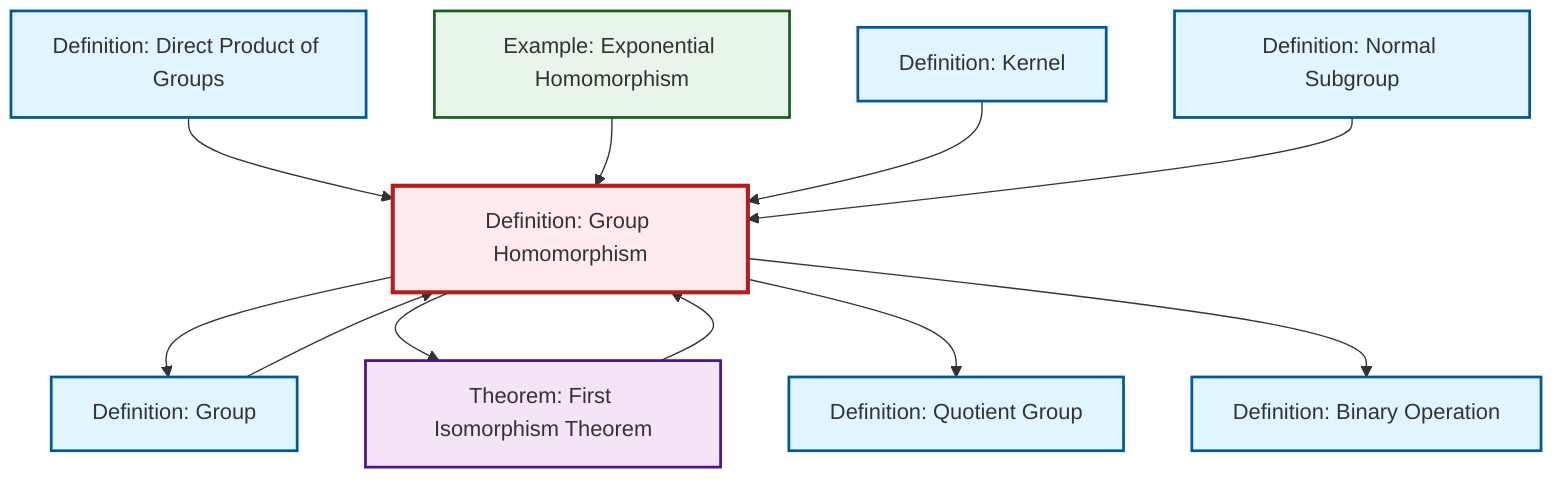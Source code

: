 graph TD
    classDef definition fill:#e1f5fe,stroke:#01579b,stroke-width:2px
    classDef theorem fill:#f3e5f5,stroke:#4a148c,stroke-width:2px
    classDef axiom fill:#fff3e0,stroke:#e65100,stroke-width:2px
    classDef example fill:#e8f5e9,stroke:#1b5e20,stroke-width:2px
    classDef current fill:#ffebee,stroke:#b71c1c,stroke-width:3px
    def-binary-operation["Definition: Binary Operation"]:::definition
    def-direct-product["Definition: Direct Product of Groups"]:::definition
    def-kernel["Definition: Kernel"]:::definition
    def-quotient-group["Definition: Quotient Group"]:::definition
    def-homomorphism["Definition: Group Homomorphism"]:::definition
    thm-first-isomorphism["Theorem: First Isomorphism Theorem"]:::theorem
    ex-exponential-homomorphism["Example: Exponential Homomorphism"]:::example
    def-group["Definition: Group"]:::definition
    def-normal-subgroup["Definition: Normal Subgroup"]:::definition
    def-direct-product --> def-homomorphism
    thm-first-isomorphism --> def-homomorphism
    ex-exponential-homomorphism --> def-homomorphism
    def-kernel --> def-homomorphism
    def-homomorphism --> def-group
    def-homomorphism --> thm-first-isomorphism
    def-normal-subgroup --> def-homomorphism
    def-group --> def-homomorphism
    def-homomorphism --> def-quotient-group
    def-homomorphism --> def-binary-operation
    class def-homomorphism current